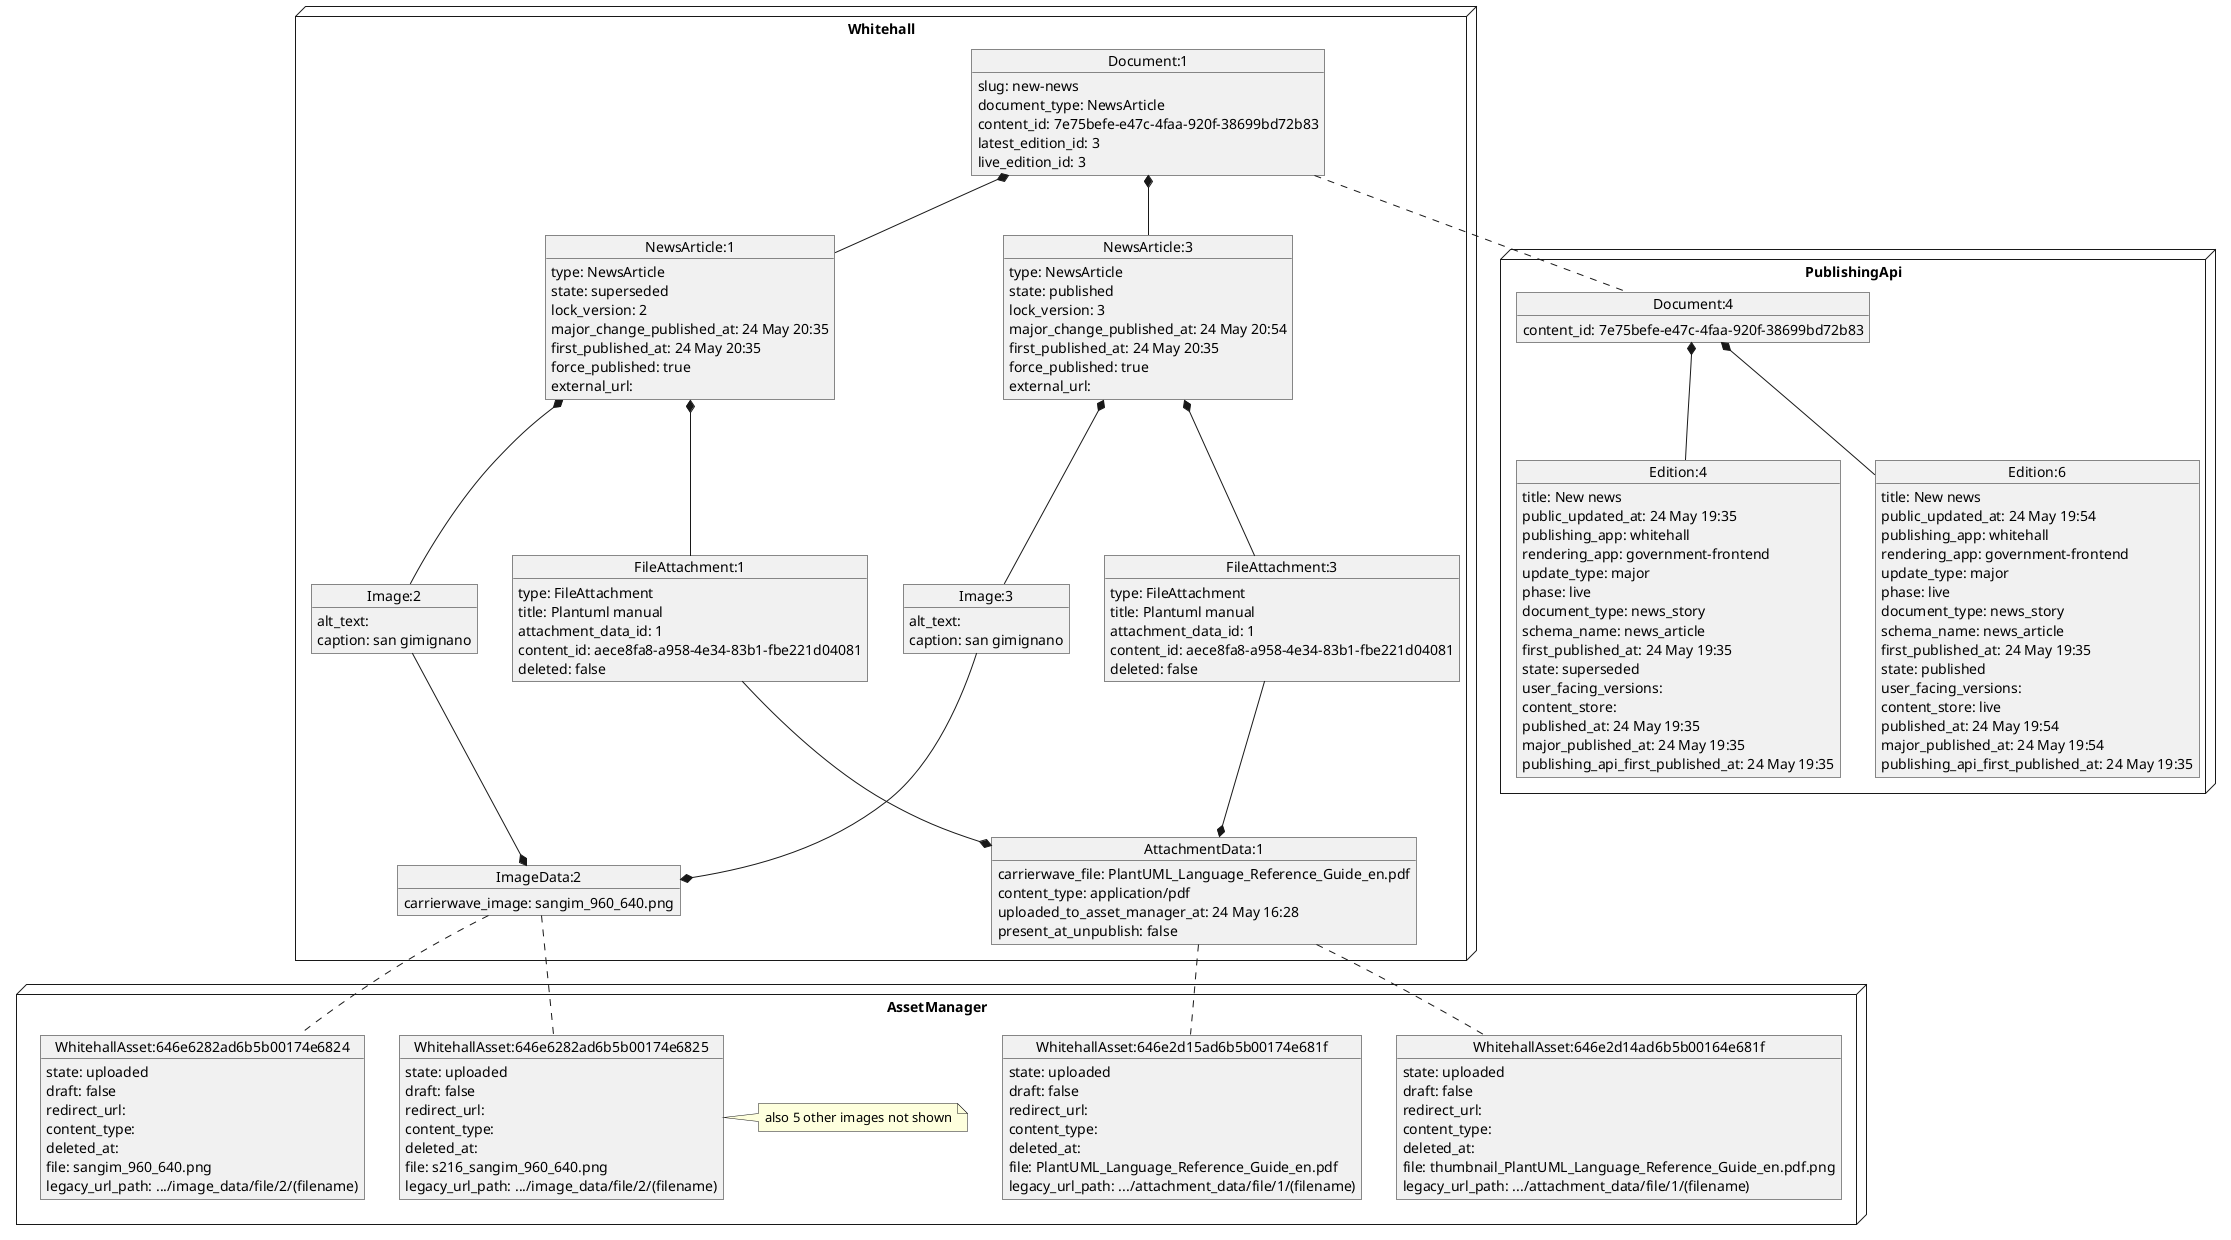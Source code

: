 @startuml
node Whitehall {
object "Document:1" as Document_1 {
  slug: new-news
  document_type: NewsArticle
  content_id: 7e75befe-e47c-4faa-920f-38699bd72b83
  latest_edition_id: 3
  live_edition_id: 3
}
together {
object "NewsArticle:1" as NewsArticle_1 {
  type: NewsArticle
  state: superseded
  lock_version: 2
  major_change_published_at: 24 May 20:35
  first_published_at: 24 May 20:35
  force_published: true
  external_url:
}
Document_1 *-- NewsArticle_1
object "FileAttachment:1" as FileAttachment_1 {
  type: FileAttachment
  title: Plantuml manual
  attachment_data_id: 1
  content_id: aece8fa8-a958-4e34-83b1-fbe221d04081
  deleted: false
}
NewsArticle_1 *-- FileAttachment_1
object "Image:2" as Image_2 {
  alt_text:
  caption: san gimignano
}
NewsArticle_1 *-- Image_2
}
together {
object "NewsArticle:3" as NewsArticle_3 {
  type: NewsArticle
  state: published
  lock_version: 3
  major_change_published_at: 24 May 20:54
  first_published_at: 24 May 20:35
  force_published: true
  external_url:
}
Document_1 *-- NewsArticle_3
object "FileAttachment:3" as FileAttachment_3 {
  type: FileAttachment
  title: Plantuml manual
  attachment_data_id: 1
  content_id: aece8fa8-a958-4e34-83b1-fbe221d04081
  deleted: false
}
NewsArticle_3 *-- FileAttachment_3
object "Image:3" as Image_3 {
  alt_text:
  caption: san gimignano
}
NewsArticle_3 *-- Image_3
}
object "AttachmentData:1" as AttachmentData_1 {
  carrierwave_file: PlantUML_Language_Reference_Guide_en.pdf
  content_type: application/pdf
  uploaded_to_asset_manager_at: 24 May 16:28
  present_at_unpublish: false
}
AttachmentData_1 *-u- FileAttachment_1
AttachmentData_1 *-u- FileAttachment_3
object "ImageData:2" as ImageData_2 {
  carrierwave_image: sangim_960_640.png
}
ImageData_2 *-u- Image_2
ImageData_2 *-u- Image_3
}
node PublishingApi {
object "Document:4" as pubapi_Document_4 {
  content_id: 7e75befe-e47c-4faa-920f-38699bd72b83
}
object "Edition:4" as pubapi_Edition_4 {
  title: New news
  public_updated_at: 24 May 19:35
  publishing_app: whitehall
  rendering_app: government-frontend
  update_type: major
  phase: live
  document_type: news_story
  schema_name: news_article
  first_published_at: 24 May 19:35
  state: superseded
  user_facing_versions:
  content_store:
  published_at: 24 May 19:35
  major_published_at: 24 May 19:35
  publishing_api_first_published_at: 24 May 19:35
}
pubapi_Document_4 *-- pubapi_Edition_4
object "Edition:6" as pubapi_Edition_6 {
  title: New news
  public_updated_at: 24 May 19:54
  publishing_app: whitehall
  rendering_app: government-frontend
  update_type: major
  phase: live
  document_type: news_story
  schema_name: news_article
  first_published_at: 24 May 19:35
  state: published
  user_facing_versions:
  content_store: live
  published_at: 24 May 19:54
  major_published_at: 24 May 19:54
  publishing_api_first_published_at: 24 May 19:35
}
pubapi_Document_4 *-- pubapi_Edition_6
}
node AssetManager {
together {
object "WhitehallAsset:646e2d14ad6b5b00164e681f" as am_WhitehallAsset_646e2d14ad6b5b00164e681f {
  state: uploaded
  draft: false
  redirect_url:
  content_type:
  deleted_at:
  file: thumbnail_PlantUML_Language_Reference_Guide_en.pdf.png
  legacy_url_path: .../attachment_data/file/1/(filename)
}
object "WhitehallAsset:646e2d15ad6b5b00174e681f" as am_WhitehallAsset_646e2d15ad6b5b00174e681f {
  state: uploaded
  draft: false
  redirect_url:
  content_type:
  deleted_at:
  file: PlantUML_Language_Reference_Guide_en.pdf
  legacy_url_path: .../attachment_data/file/1/(filename)
}
}
together {
object "WhitehallAsset:646e6282ad6b5b00174e6824" as am_WhitehallAsset_646e6282ad6b5b00174e6824 {
  state: uploaded
  draft: false
  redirect_url:
  content_type:
  deleted_at:
  file: sangim_960_640.png
  legacy_url_path: .../image_data/file/2/(filename)
}
object "WhitehallAsset:646e6282ad6b5b00174e6825" as am_WhitehallAsset_646e6282ad6b5b00174e6825 {
  state: uploaded
  draft: false
  redirect_url:
  content_type:
  deleted_at:
  file: s216_sangim_960_640.png
  legacy_url_path: .../image_data/file/2/(filename)
}
note right
 also 5 other images not shown
end note
}
}
Document_1 .. pubapi_Document_4
AttachmentData_1 .. am_WhitehallAsset_646e2d14ad6b5b00164e681f
AttachmentData_1 .. am_WhitehallAsset_646e2d15ad6b5b00174e681f
ImageData_2 .. am_WhitehallAsset_646e6282ad6b5b00174e6824
ImageData_2 .. am_WhitehallAsset_646e6282ad6b5b00174e6825
@enduml